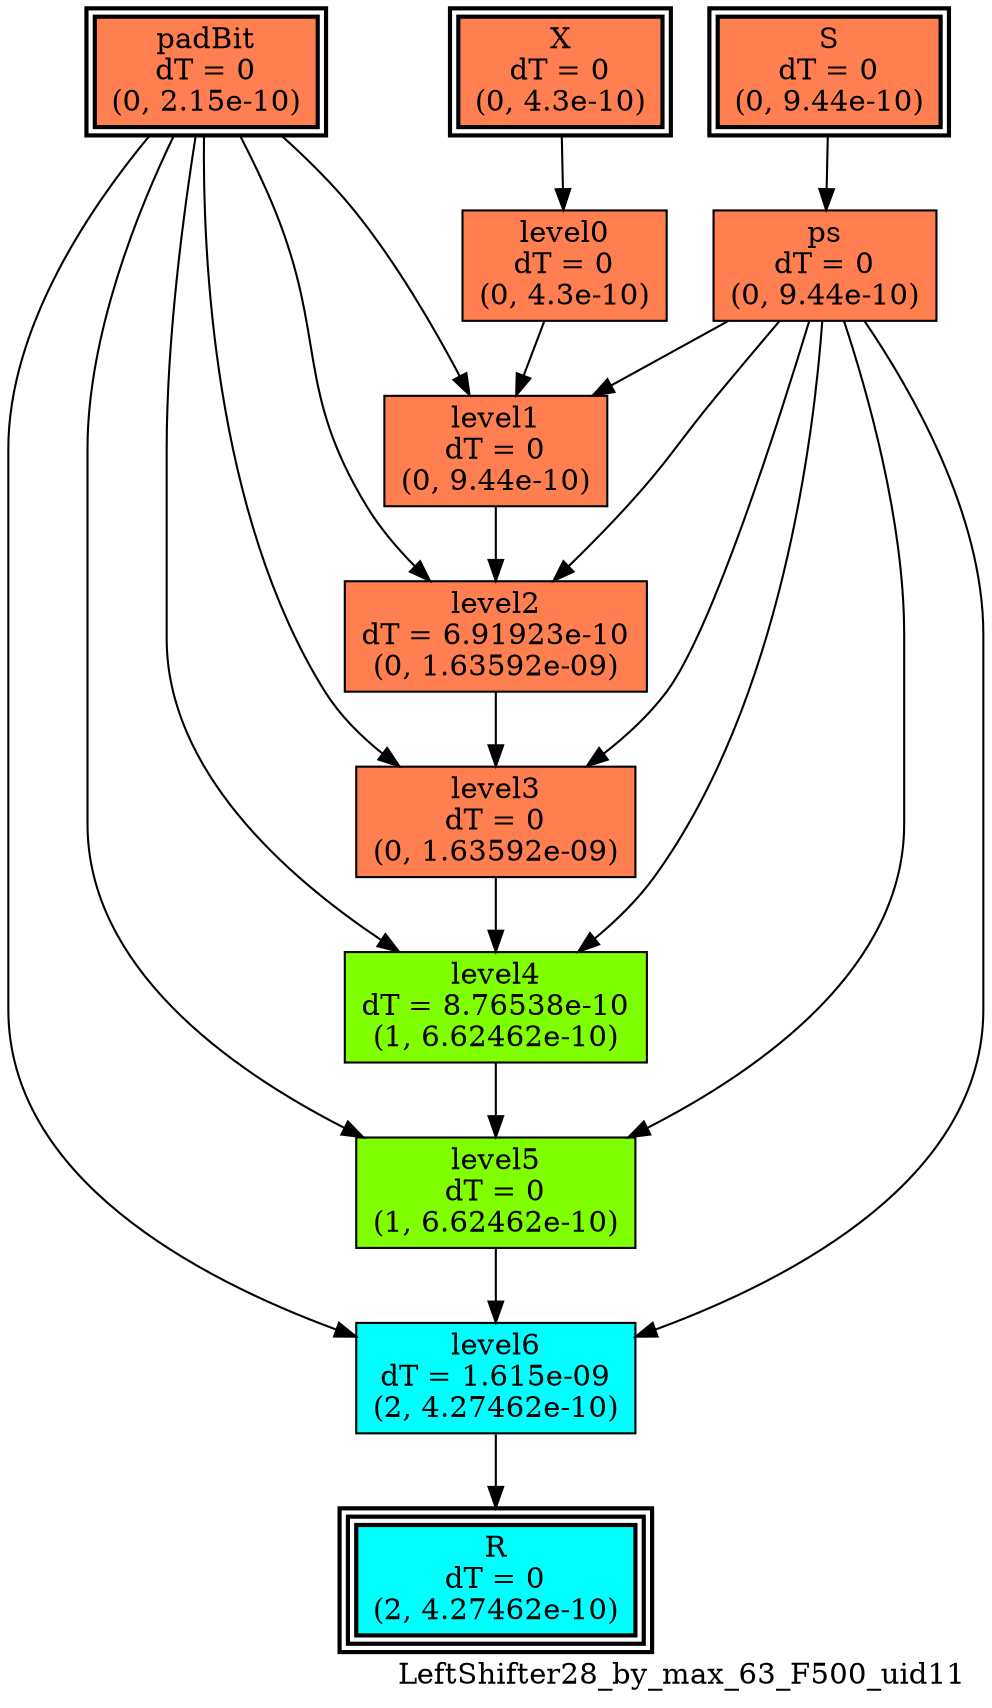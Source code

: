 digraph LeftShifter28_by_max_63_F500_uid11
{
	//graph drawing options
	label=LeftShifter28_by_max_63_F500_uid11;
	labelloc=bottom;
	labeljust=right;
	ratio=auto;
	nodesep=0.25;
	ranksep=0.5;

	//input/output signals of operator LeftShifter28_by_max_63_F500_uid11
	X__LeftShifter28_by_max_63_F500_uid11 [ label="X\ndT = 0\n(0, 4.3e-10)", shape=box, color=black, style="bold, filled", fillcolor=coral, peripheries=2 ];
	S__LeftShifter28_by_max_63_F500_uid11 [ label="S\ndT = 0\n(0, 9.44e-10)", shape=box, color=black, style="bold, filled", fillcolor=coral, peripheries=2 ];
	padBit__LeftShifter28_by_max_63_F500_uid11 [ label="padBit\ndT = 0\n(0, 2.15e-10)", shape=box, color=black, style="bold, filled", fillcolor=coral, peripheries=2 ];
	R__LeftShifter28_by_max_63_F500_uid11 [ label="R\ndT = 0\n(2, 4.27462e-10)", shape=box, color=black, style="bold, filled", fillcolor=cyan, peripheries=3 ];
	{rank=same X__LeftShifter28_by_max_63_F500_uid11, S__LeftShifter28_by_max_63_F500_uid11, padBit__LeftShifter28_by_max_63_F500_uid11};
	{rank=same R__LeftShifter28_by_max_63_F500_uid11};
	//internal signals of operator LeftShifter28_by_max_63_F500_uid11
	ps__LeftShifter28_by_max_63_F500_uid11 [ label="ps\ndT = 0\n(0, 9.44e-10)", shape=box, color=black, style=filled, fillcolor=coral, peripheries=1 ];
	level0__LeftShifter28_by_max_63_F500_uid11 [ label="level0\ndT = 0\n(0, 4.3e-10)", shape=box, color=black, style=filled, fillcolor=coral, peripheries=1 ];
	level1__LeftShifter28_by_max_63_F500_uid11 [ label="level1\ndT = 0\n(0, 9.44e-10)", shape=box, color=black, style=filled, fillcolor=coral, peripheries=1 ];
	level2__LeftShifter28_by_max_63_F500_uid11 [ label="level2\ndT = 6.91923e-10\n(0, 1.63592e-09)", shape=box, color=black, style=filled, fillcolor=coral, peripheries=1 ];
	level3__LeftShifter28_by_max_63_F500_uid11 [ label="level3\ndT = 0\n(0, 1.63592e-09)", shape=box, color=black, style=filled, fillcolor=coral, peripheries=1 ];
	level4__LeftShifter28_by_max_63_F500_uid11 [ label="level4\ndT = 8.76538e-10\n(1, 6.62462e-10)", shape=box, color=black, style=filled, fillcolor=chartreuse, peripheries=1 ];
	level5__LeftShifter28_by_max_63_F500_uid11 [ label="level5\ndT = 0\n(1, 6.62462e-10)", shape=box, color=black, style=filled, fillcolor=chartreuse, peripheries=1 ];
	level6__LeftShifter28_by_max_63_F500_uid11 [ label="level6\ndT = 1.615e-09\n(2, 4.27462e-10)", shape=box, color=black, style=filled, fillcolor=cyan, peripheries=1 ];

	//subcomponents of operator LeftShifter28_by_max_63_F500_uid11

	//input and internal signal connections of operator LeftShifter28_by_max_63_F500_uid11
	X__LeftShifter28_by_max_63_F500_uid11 -> level0__LeftShifter28_by_max_63_F500_uid11 [ arrowhead=normal, arrowsize=1.0, arrowtail=normal, color=black, dir=forward  ];
	S__LeftShifter28_by_max_63_F500_uid11 -> ps__LeftShifter28_by_max_63_F500_uid11 [ arrowhead=normal, arrowsize=1.0, arrowtail=normal, color=black, dir=forward  ];
	padBit__LeftShifter28_by_max_63_F500_uid11 -> level1__LeftShifter28_by_max_63_F500_uid11 [ arrowhead=normal, arrowsize=1.0, arrowtail=normal, color=black, dir=forward  ];
	padBit__LeftShifter28_by_max_63_F500_uid11 -> level2__LeftShifter28_by_max_63_F500_uid11 [ arrowhead=normal, arrowsize=1.0, arrowtail=normal, color=black, dir=forward  ];
	padBit__LeftShifter28_by_max_63_F500_uid11 -> level3__LeftShifter28_by_max_63_F500_uid11 [ arrowhead=normal, arrowsize=1.0, arrowtail=normal, color=black, dir=forward  ];
	padBit__LeftShifter28_by_max_63_F500_uid11 -> level4__LeftShifter28_by_max_63_F500_uid11 [ arrowhead=normal, arrowsize=1.0, arrowtail=normal, color=black, dir=forward  ];
	padBit__LeftShifter28_by_max_63_F500_uid11 -> level5__LeftShifter28_by_max_63_F500_uid11 [ arrowhead=normal, arrowsize=1.0, arrowtail=normal, color=black, dir=forward  ];
	padBit__LeftShifter28_by_max_63_F500_uid11 -> level6__LeftShifter28_by_max_63_F500_uid11 [ arrowhead=normal, arrowsize=1.0, arrowtail=normal, color=black, dir=forward  ];
	ps__LeftShifter28_by_max_63_F500_uid11 -> level1__LeftShifter28_by_max_63_F500_uid11 [ arrowhead=normal, arrowsize=1.0, arrowtail=normal, color=black, dir=forward  ];
	ps__LeftShifter28_by_max_63_F500_uid11 -> level2__LeftShifter28_by_max_63_F500_uid11 [ arrowhead=normal, arrowsize=1.0, arrowtail=normal, color=black, dir=forward  ];
	ps__LeftShifter28_by_max_63_F500_uid11 -> level3__LeftShifter28_by_max_63_F500_uid11 [ arrowhead=normal, arrowsize=1.0, arrowtail=normal, color=black, dir=forward  ];
	ps__LeftShifter28_by_max_63_F500_uid11 -> level4__LeftShifter28_by_max_63_F500_uid11 [ arrowhead=normal, arrowsize=1.0, arrowtail=normal, color=black, dir=forward  ];
	ps__LeftShifter28_by_max_63_F500_uid11 -> level5__LeftShifter28_by_max_63_F500_uid11 [ arrowhead=normal, arrowsize=1.0, arrowtail=normal, color=black, dir=forward  ];
	ps__LeftShifter28_by_max_63_F500_uid11 -> level6__LeftShifter28_by_max_63_F500_uid11 [ arrowhead=normal, arrowsize=1.0, arrowtail=normal, color=black, dir=forward  ];
	level0__LeftShifter28_by_max_63_F500_uid11 -> level1__LeftShifter28_by_max_63_F500_uid11 [ arrowhead=normal, arrowsize=1.0, arrowtail=normal, color=black, dir=forward  ];
	level1__LeftShifter28_by_max_63_F500_uid11 -> level2__LeftShifter28_by_max_63_F500_uid11 [ arrowhead=normal, arrowsize=1.0, arrowtail=normal, color=black, dir=forward  ];
	level2__LeftShifter28_by_max_63_F500_uid11 -> level3__LeftShifter28_by_max_63_F500_uid11 [ arrowhead=normal, arrowsize=1.0, arrowtail=normal, color=black, dir=forward  ];
	level3__LeftShifter28_by_max_63_F500_uid11 -> level4__LeftShifter28_by_max_63_F500_uid11 [ arrowhead=normal, arrowsize=1.0, arrowtail=normal, color=black, dir=forward  ];
	level4__LeftShifter28_by_max_63_F500_uid11 -> level5__LeftShifter28_by_max_63_F500_uid11 [ arrowhead=normal, arrowsize=1.0, arrowtail=normal, color=black, dir=forward  ];
	level5__LeftShifter28_by_max_63_F500_uid11 -> level6__LeftShifter28_by_max_63_F500_uid11 [ arrowhead=normal, arrowsize=1.0, arrowtail=normal, color=black, dir=forward  ];
	level6__LeftShifter28_by_max_63_F500_uid11 -> R__LeftShifter28_by_max_63_F500_uid11 [ arrowhead=normal, arrowsize=1.0, arrowtail=normal, color=black, dir=forward  ];
}

